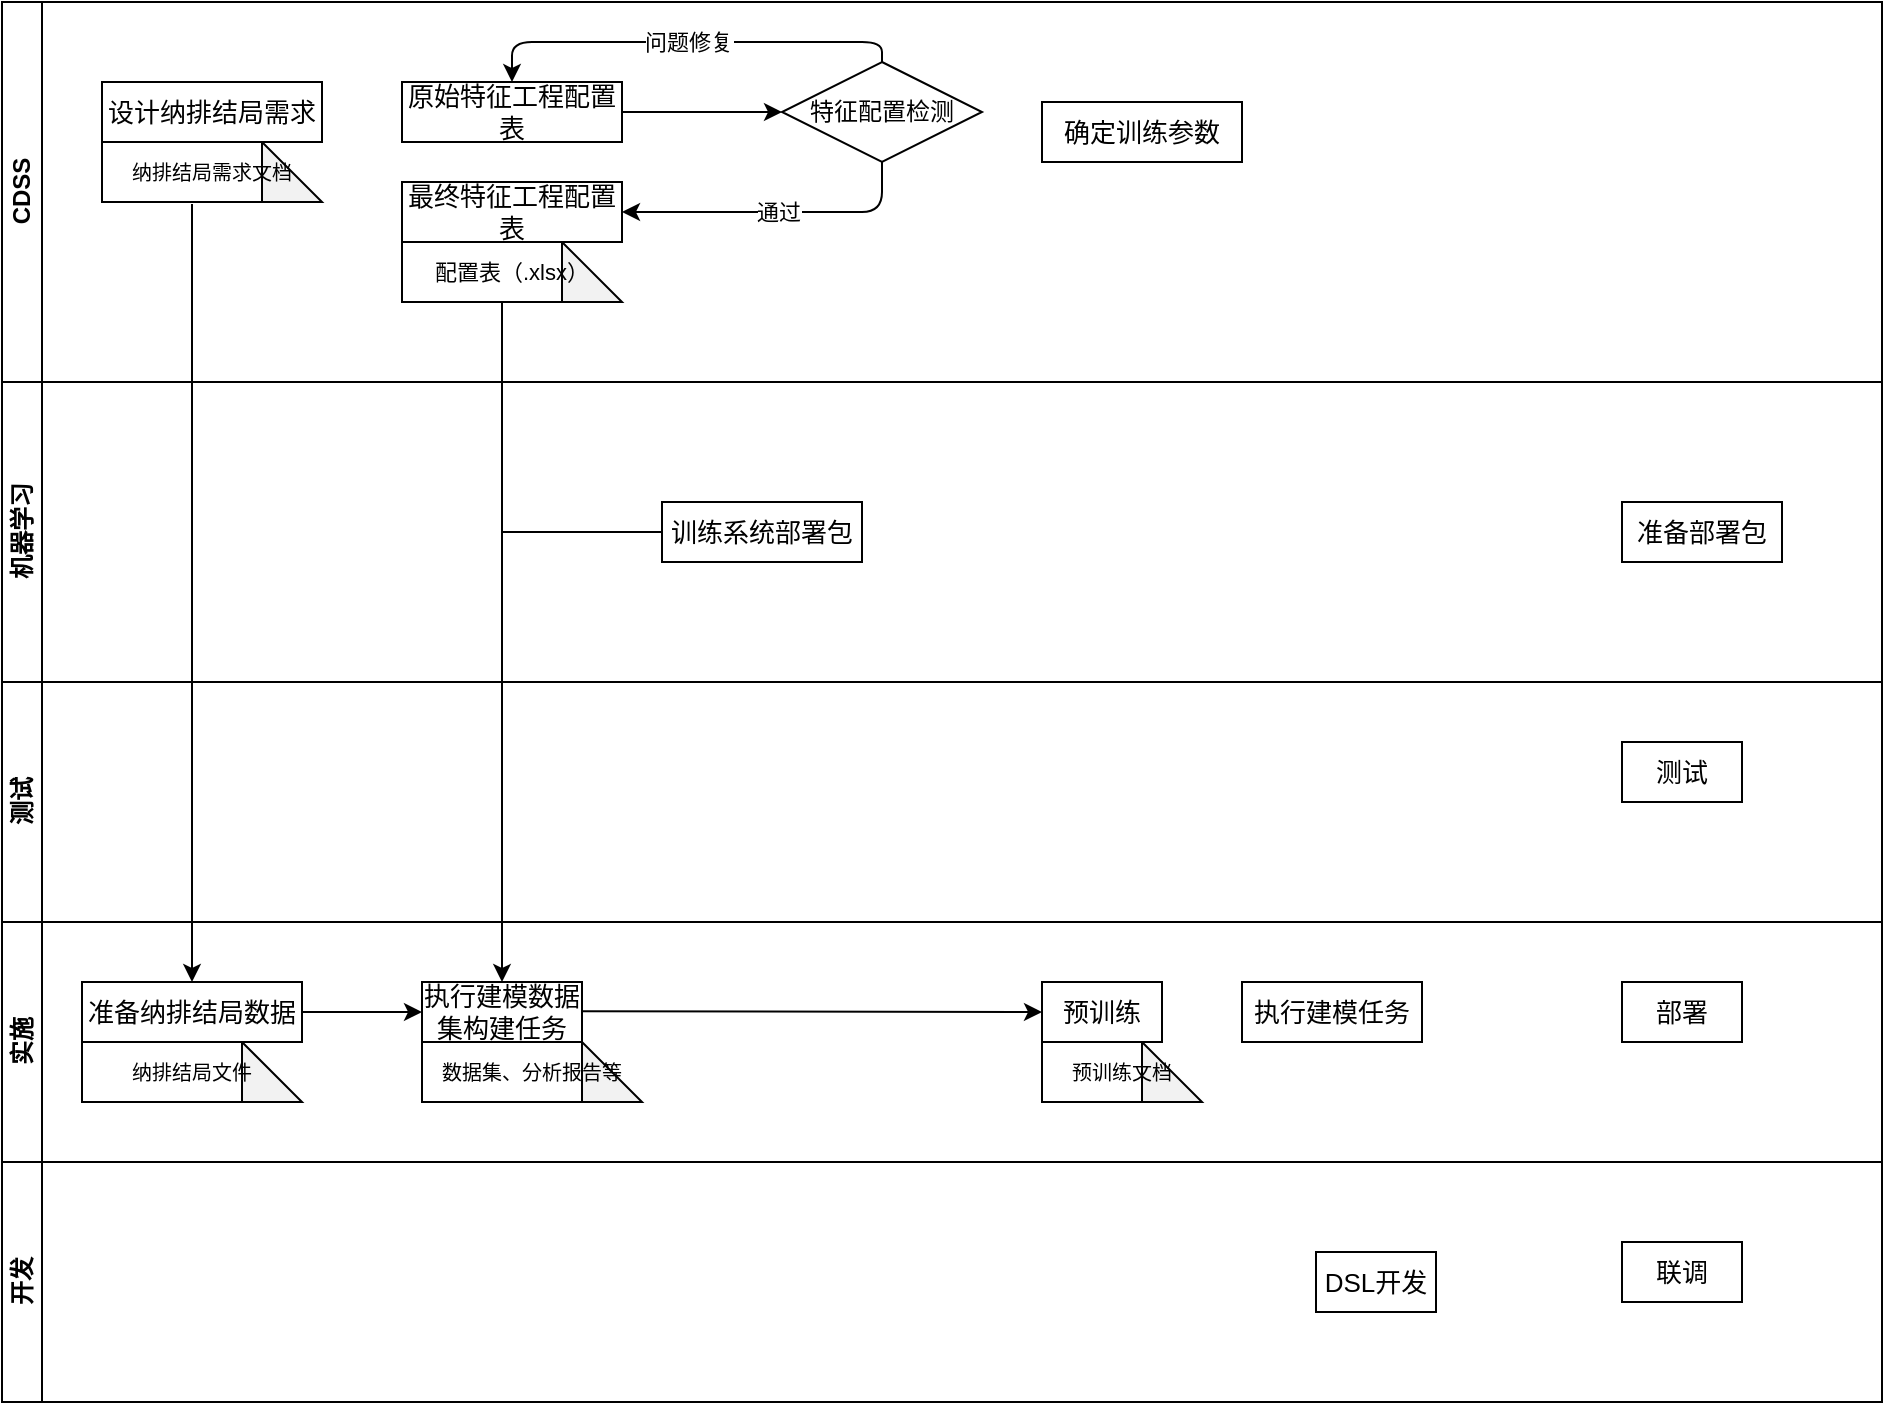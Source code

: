 <mxfile version="14.2.7" type="github">
  <diagram id="prtHgNgQTEPvFCAcTncT" name="Page-1">
    <mxGraphModel dx="1188" dy="662" grid="1" gridSize="10" guides="1" tooltips="1" connect="1" arrows="1" fold="1" page="1" pageScale="1" pageWidth="827" pageHeight="1169" math="0" shadow="0">
      <root>
        <mxCell id="0" />
        <mxCell id="1" parent="0" />
        <mxCell id="kcl3Uq8IHJ8QSEK5oFKa-61" value="开发" style="swimlane;html=1;startSize=20;horizontal=0;" vertex="1" parent="1">
          <mxGeometry x="110" y="850" width="940" height="120" as="geometry">
            <mxRectangle x="20" width="580" height="20" as="alternateBounds" />
          </mxGeometry>
        </mxCell>
        <mxCell id="kcl3Uq8IHJ8QSEK5oFKa-138" value="&lt;span style=&quot;font-size: 13px&quot;&gt;DSL开发&lt;/span&gt;" style="rounded=0;whiteSpace=wrap;html=1;fontFamily=Helvetica;fontSize=12;fontColor=#000000;align=center;" vertex="1" parent="kcl3Uq8IHJ8QSEK5oFKa-61">
          <mxGeometry x="657" y="45" width="60" height="30" as="geometry" />
        </mxCell>
        <mxCell id="kcl3Uq8IHJ8QSEK5oFKa-139" value="&lt;span style=&quot;font-size: 13px&quot;&gt;联调&lt;/span&gt;" style="rounded=0;whiteSpace=wrap;html=1;fontFamily=Helvetica;fontSize=12;fontColor=#000000;align=center;" vertex="1" parent="kcl3Uq8IHJ8QSEK5oFKa-61">
          <mxGeometry x="810" y="40" width="60" height="30" as="geometry" />
        </mxCell>
        <mxCell id="kcl3Uq8IHJ8QSEK5oFKa-94" value="实施" style="swimlane;html=1;startSize=20;horizontal=0;" vertex="1" parent="1">
          <mxGeometry x="110" y="730" width="940" height="120" as="geometry">
            <mxRectangle x="20" width="580" height="20" as="alternateBounds" />
          </mxGeometry>
        </mxCell>
        <mxCell id="kcl3Uq8IHJ8QSEK5oFKa-127" value="&lt;span style=&quot;font-size: 13px&quot;&gt;准备纳排结局数据&lt;/span&gt;" style="rounded=0;whiteSpace=wrap;html=1;fontFamily=Helvetica;fontSize=12;fontColor=#000000;align=center;" vertex="1" parent="kcl3Uq8IHJ8QSEK5oFKa-94">
          <mxGeometry x="40" y="30" width="110" height="30" as="geometry" />
        </mxCell>
        <mxCell id="kcl3Uq8IHJ8QSEK5oFKa-128" value="&lt;font style=&quot;font-size: 10px&quot;&gt;纳排结局文件&lt;/font&gt;" style="shape=note;whiteSpace=wrap;html=1;backgroundOutline=1;darkOpacity=0.05;" vertex="1" parent="kcl3Uq8IHJ8QSEK5oFKa-94">
          <mxGeometry x="40" y="60" width="110" height="30" as="geometry" />
        </mxCell>
        <mxCell id="kcl3Uq8IHJ8QSEK5oFKa-129" value="&lt;span style=&quot;font-size: 13px&quot;&gt;执行建模数据集构建任务&lt;/span&gt;" style="rounded=0;whiteSpace=wrap;html=1;fontFamily=Helvetica;fontSize=12;fontColor=#000000;align=center;" vertex="1" parent="kcl3Uq8IHJ8QSEK5oFKa-94">
          <mxGeometry x="210" y="30" width="80" height="30" as="geometry" />
        </mxCell>
        <mxCell id="kcl3Uq8IHJ8QSEK5oFKa-130" value="&lt;span style=&quot;font-size: 10px&quot;&gt;数据集、分析报告等&lt;br&gt;&lt;/span&gt;" style="shape=note;whiteSpace=wrap;html=1;backgroundOutline=1;darkOpacity=0.05;" vertex="1" parent="kcl3Uq8IHJ8QSEK5oFKa-94">
          <mxGeometry x="210" y="60" width="110" height="30" as="geometry" />
        </mxCell>
        <mxCell id="kcl3Uq8IHJ8QSEK5oFKa-132" value="&lt;span style=&quot;font-size: 13px&quot;&gt;执行建模任务&lt;/span&gt;" style="rounded=0;whiteSpace=wrap;html=1;fontFamily=Helvetica;fontSize=12;fontColor=#000000;align=center;" vertex="1" parent="kcl3Uq8IHJ8QSEK5oFKa-94">
          <mxGeometry x="620" y="30" width="90" height="30" as="geometry" />
        </mxCell>
        <mxCell id="kcl3Uq8IHJ8QSEK5oFKa-133" value="&lt;span style=&quot;font-size: 13px&quot;&gt;预训练&lt;/span&gt;" style="rounded=0;whiteSpace=wrap;html=1;fontFamily=Helvetica;fontSize=12;fontColor=#000000;align=center;" vertex="1" parent="kcl3Uq8IHJ8QSEK5oFKa-94">
          <mxGeometry x="520" y="30" width="60" height="30" as="geometry" />
        </mxCell>
        <mxCell id="kcl3Uq8IHJ8QSEK5oFKa-136" value="&lt;span style=&quot;font-size: 10px&quot;&gt;预训练文档&lt;br&gt;&lt;/span&gt;" style="shape=note;whiteSpace=wrap;html=1;backgroundOutline=1;darkOpacity=0.05;" vertex="1" parent="kcl3Uq8IHJ8QSEK5oFKa-94">
          <mxGeometry x="520" y="60" width="80" height="30" as="geometry" />
        </mxCell>
        <mxCell id="kcl3Uq8IHJ8QSEK5oFKa-140" value="&lt;span style=&quot;font-size: 13px&quot;&gt;部署&lt;/span&gt;" style="rounded=0;whiteSpace=wrap;html=1;fontFamily=Helvetica;fontSize=12;fontColor=#000000;align=center;" vertex="1" parent="kcl3Uq8IHJ8QSEK5oFKa-94">
          <mxGeometry x="810" y="30" width="60" height="30" as="geometry" />
        </mxCell>
        <mxCell id="kcl3Uq8IHJ8QSEK5oFKa-148" value="" style="endArrow=classic;html=1;exitX=1;exitY=0.5;exitDx=0;exitDy=0;" edge="1" parent="kcl3Uq8IHJ8QSEK5oFKa-94" source="kcl3Uq8IHJ8QSEK5oFKa-127" target="kcl3Uq8IHJ8QSEK5oFKa-129">
          <mxGeometry width="50" height="50" relative="1" as="geometry">
            <mxPoint x="150" y="47" as="sourcePoint" />
            <mxPoint x="200" as="targetPoint" />
          </mxGeometry>
        </mxCell>
        <mxCell id="kcl3Uq8IHJ8QSEK5oFKa-149" value="" style="endArrow=classic;html=1;exitX=1;exitY=0.5;exitDx=0;exitDy=0;entryX=0;entryY=0.5;entryDx=0;entryDy=0;" edge="1" parent="kcl3Uq8IHJ8QSEK5oFKa-94" target="kcl3Uq8IHJ8QSEK5oFKa-133">
          <mxGeometry width="50" height="50" relative="1" as="geometry">
            <mxPoint x="290" y="44.58" as="sourcePoint" />
            <mxPoint x="470" y="45" as="targetPoint" />
          </mxGeometry>
        </mxCell>
        <mxCell id="kcl3Uq8IHJ8QSEK5oFKa-99" value="测试" style="swimlane;html=1;startSize=20;horizontal=0;" vertex="1" parent="1">
          <mxGeometry x="110" y="610" width="940" height="120" as="geometry">
            <mxRectangle x="20" width="580" height="20" as="alternateBounds" />
          </mxGeometry>
        </mxCell>
        <mxCell id="kcl3Uq8IHJ8QSEK5oFKa-141" value="&lt;span style=&quot;font-size: 13px&quot;&gt;测试&lt;/span&gt;" style="rounded=0;whiteSpace=wrap;html=1;fontFamily=Helvetica;fontSize=12;fontColor=#000000;align=center;" vertex="1" parent="kcl3Uq8IHJ8QSEK5oFKa-99">
          <mxGeometry x="810" y="30" width="60" height="30" as="geometry" />
        </mxCell>
        <mxCell id="kcl3Uq8IHJ8QSEK5oFKa-104" value="机器学习" style="swimlane;html=1;startSize=20;horizontal=0;" vertex="1" parent="1">
          <mxGeometry x="110" y="460" width="940" height="150" as="geometry">
            <mxRectangle x="20" width="580" height="20" as="alternateBounds" />
          </mxGeometry>
        </mxCell>
        <mxCell id="kcl3Uq8IHJ8QSEK5oFKa-131" value="&lt;span style=&quot;font-size: 13px&quot;&gt;准备部署包&lt;/span&gt;" style="rounded=0;whiteSpace=wrap;html=1;fontFamily=Helvetica;fontSize=12;fontColor=#000000;align=center;" vertex="1" parent="kcl3Uq8IHJ8QSEK5oFKa-104">
          <mxGeometry x="810" y="60" width="80" height="30" as="geometry" />
        </mxCell>
        <mxCell id="kcl3Uq8IHJ8QSEK5oFKa-135" value="&lt;span style=&quot;font-size: 13px&quot;&gt;训练系统部署包&lt;/span&gt;" style="rounded=0;whiteSpace=wrap;html=1;fontFamily=Helvetica;fontSize=12;fontColor=#000000;align=center;" vertex="1" parent="kcl3Uq8IHJ8QSEK5oFKa-104">
          <mxGeometry x="330" y="60" width="100" height="30" as="geometry" />
        </mxCell>
        <mxCell id="kcl3Uq8IHJ8QSEK5oFKa-145" value="" style="endArrow=classic;html=1;" edge="1" parent="kcl3Uq8IHJ8QSEK5oFKa-104">
          <mxGeometry width="50" height="50" relative="1" as="geometry">
            <mxPoint x="250" y="-70" as="sourcePoint" />
            <mxPoint x="250" y="300" as="targetPoint" />
          </mxGeometry>
        </mxCell>
        <mxCell id="kcl3Uq8IHJ8QSEK5oFKa-109" value="CDSS" style="swimlane;html=1;startSize=20;horizontal=0;" vertex="1" parent="1">
          <mxGeometry x="110" y="270" width="940" height="190" as="geometry">
            <mxRectangle x="20" width="580" height="20" as="alternateBounds" />
          </mxGeometry>
        </mxCell>
        <mxCell id="kcl3Uq8IHJ8QSEK5oFKa-112" value="&lt;font style=&quot;font-size: 13px&quot;&gt;设计纳排结局需求&lt;/font&gt;" style="rounded=0;whiteSpace=wrap;html=1;fontFamily=Helvetica;fontSize=12;fontColor=#000000;align=center;" vertex="1" parent="kcl3Uq8IHJ8QSEK5oFKa-109">
          <mxGeometry x="50" y="40" width="110" height="30" as="geometry" />
        </mxCell>
        <mxCell id="kcl3Uq8IHJ8QSEK5oFKa-115" value="&lt;font style=&quot;font-size: 10px&quot;&gt;纳排结局需求文档&lt;/font&gt;" style="shape=note;whiteSpace=wrap;html=1;backgroundOutline=1;darkOpacity=0.05;" vertex="1" parent="kcl3Uq8IHJ8QSEK5oFKa-109">
          <mxGeometry x="50" y="70" width="110" height="30" as="geometry" />
        </mxCell>
        <mxCell id="kcl3Uq8IHJ8QSEK5oFKa-119" value="&lt;span style=&quot;font-size: 13px&quot;&gt;原始特征工程配置表&lt;/span&gt;" style="rounded=0;whiteSpace=wrap;html=1;fontFamily=Helvetica;fontSize=12;fontColor=#000000;align=center;" vertex="1" parent="kcl3Uq8IHJ8QSEK5oFKa-109">
          <mxGeometry x="200" y="40" width="110" height="30" as="geometry" />
        </mxCell>
        <mxCell id="kcl3Uq8IHJ8QSEK5oFKa-120" value="&lt;font style=&quot;font-size: 11px&quot;&gt;配置表（.xlsx）&lt;/font&gt;" style="shape=note;whiteSpace=wrap;html=1;backgroundOutline=1;darkOpacity=0.05;" vertex="1" parent="kcl3Uq8IHJ8QSEK5oFKa-109">
          <mxGeometry x="200" y="120" width="110" height="30" as="geometry" />
        </mxCell>
        <mxCell id="kcl3Uq8IHJ8QSEK5oFKa-121" value="特征配置检测" style="rhombus;whiteSpace=wrap;html=1;" vertex="1" parent="kcl3Uq8IHJ8QSEK5oFKa-109">
          <mxGeometry x="390" y="30" width="100" height="50" as="geometry" />
        </mxCell>
        <mxCell id="kcl3Uq8IHJ8QSEK5oFKa-122" value="" style="endArrow=classic;html=1;exitX=1;exitY=0.5;exitDx=0;exitDy=0;" edge="1" parent="kcl3Uq8IHJ8QSEK5oFKa-109" source="kcl3Uq8IHJ8QSEK5oFKa-119" target="kcl3Uq8IHJ8QSEK5oFKa-121">
          <mxGeometry width="50" height="50" relative="1" as="geometry">
            <mxPoint x="150" y="60" as="sourcePoint" />
            <mxPoint x="200" y="10" as="targetPoint" />
          </mxGeometry>
        </mxCell>
        <mxCell id="kcl3Uq8IHJ8QSEK5oFKa-123" value="问题修复" style="endArrow=classic;html=1;entryX=0.5;entryY=0;entryDx=0;entryDy=0;exitX=0.5;exitY=0;exitDx=0;exitDy=0;edgeStyle=orthogonalEdgeStyle;" edge="1" parent="kcl3Uq8IHJ8QSEK5oFKa-109" source="kcl3Uq8IHJ8QSEK5oFKa-121" target="kcl3Uq8IHJ8QSEK5oFKa-119">
          <mxGeometry width="50" height="50" relative="1" as="geometry">
            <mxPoint x="400" y="40" as="sourcePoint" />
            <mxPoint x="360" y="65.0" as="targetPoint" />
          </mxGeometry>
        </mxCell>
        <mxCell id="kcl3Uq8IHJ8QSEK5oFKa-126" value="&lt;span style=&quot;font-size: 13px&quot;&gt;最终特征工程配置表&lt;/span&gt;" style="rounded=0;whiteSpace=wrap;html=1;fontFamily=Helvetica;fontSize=12;fontColor=#000000;align=center;" vertex="1" parent="kcl3Uq8IHJ8QSEK5oFKa-109">
          <mxGeometry x="200" y="90" width="110" height="30" as="geometry" />
        </mxCell>
        <mxCell id="kcl3Uq8IHJ8QSEK5oFKa-125" value="通过" style="endArrow=classic;html=1;exitX=0.5;exitY=1;exitDx=0;exitDy=0;entryX=1;entryY=0.5;entryDx=0;entryDy=0;edgeStyle=orthogonalEdgeStyle;" edge="1" parent="kcl3Uq8IHJ8QSEK5oFKa-109" source="kcl3Uq8IHJ8QSEK5oFKa-121" target="kcl3Uq8IHJ8QSEK5oFKa-126">
          <mxGeometry width="50" height="50" relative="1" as="geometry">
            <mxPoint x="330" y="75.0" as="sourcePoint" />
            <mxPoint x="440" y="110" as="targetPoint" />
          </mxGeometry>
        </mxCell>
        <mxCell id="kcl3Uq8IHJ8QSEK5oFKa-137" value="&lt;span style=&quot;font-size: 13px&quot;&gt;确定训练参数&lt;/span&gt;" style="rounded=0;whiteSpace=wrap;html=1;fontFamily=Helvetica;fontSize=12;fontColor=#000000;align=center;" vertex="1" parent="kcl3Uq8IHJ8QSEK5oFKa-109">
          <mxGeometry x="520" y="50" width="100" height="30" as="geometry" />
        </mxCell>
        <mxCell id="kcl3Uq8IHJ8QSEK5oFKa-144" value="" style="endArrow=classic;html=1;entryX=0.5;entryY=0;entryDx=0;entryDy=0;" edge="1" parent="1" target="kcl3Uq8IHJ8QSEK5oFKa-127">
          <mxGeometry width="50" height="50" relative="1" as="geometry">
            <mxPoint x="205" y="371" as="sourcePoint" />
            <mxPoint x="580" y="610" as="targetPoint" />
          </mxGeometry>
        </mxCell>
        <mxCell id="kcl3Uq8IHJ8QSEK5oFKa-147" value="" style="endArrow=none;html=1;entryX=0;entryY=0.5;entryDx=0;entryDy=0;" edge="1" parent="1" target="kcl3Uq8IHJ8QSEK5oFKa-135">
          <mxGeometry width="50" height="50" relative="1" as="geometry">
            <mxPoint x="360" y="535" as="sourcePoint" />
            <mxPoint x="580" y="600" as="targetPoint" />
          </mxGeometry>
        </mxCell>
      </root>
    </mxGraphModel>
  </diagram>
</mxfile>
